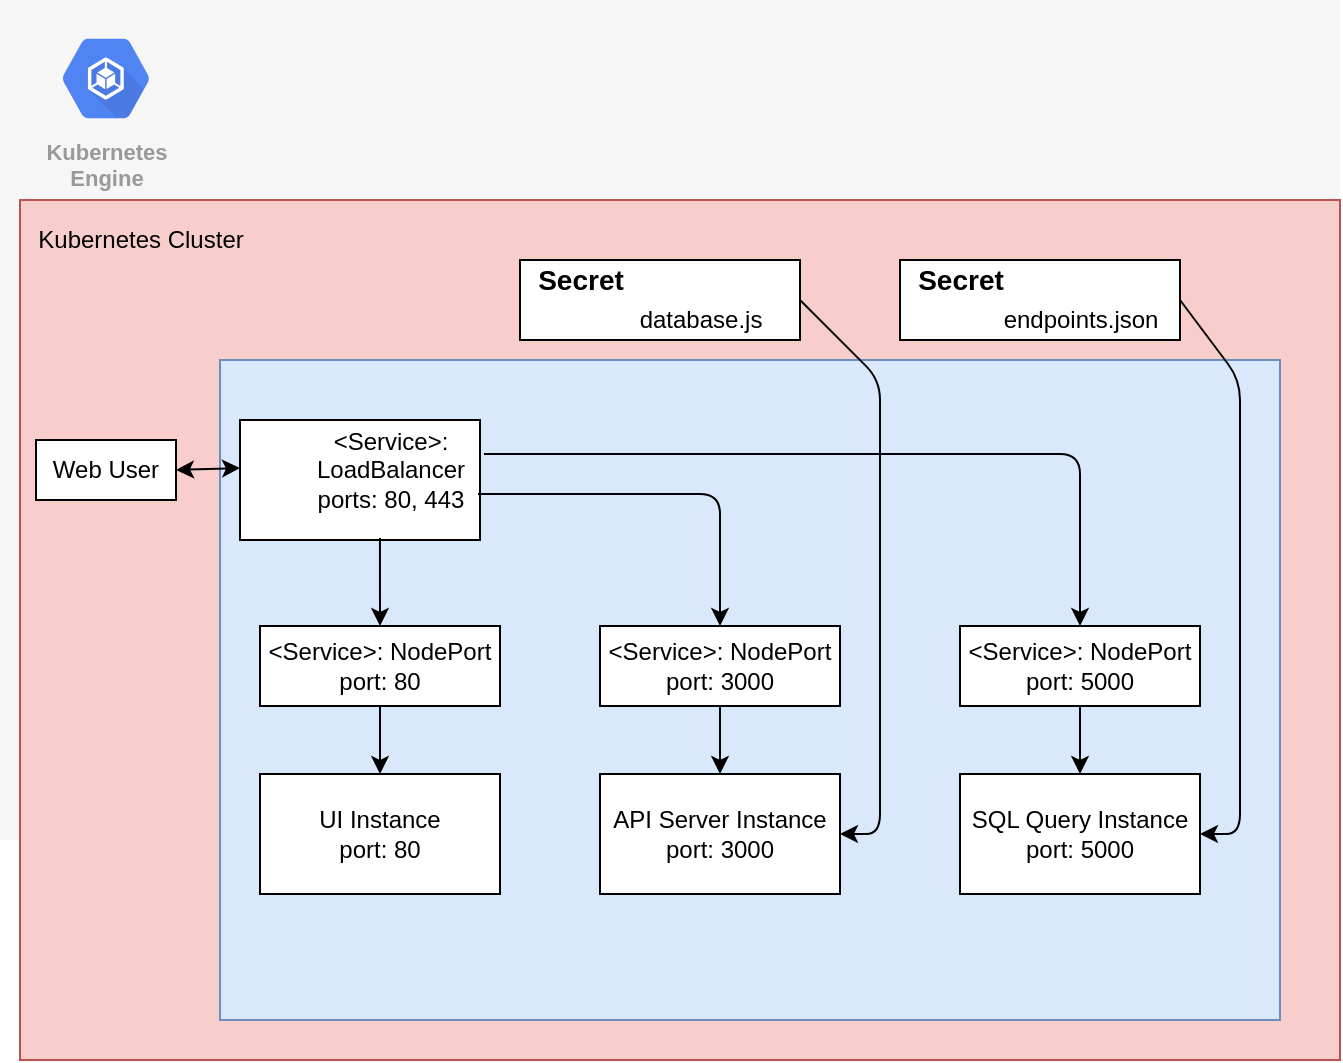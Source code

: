 <mxfile version="13.6.2" type="device"><diagram id="f106602c-feb2-e66a-4537-3a34d633f6aa" name="Page-1"><mxGraphModel dx="1102" dy="1000" grid="1" gridSize="10" guides="1" tooltips="1" connect="1" arrows="1" fold="1" page="1" pageScale="1" pageWidth="1169" pageHeight="827" background="#ffffff" math="0" shadow="0"><root><mxCell id="0"/><mxCell id="1" parent="0"/><mxCell id="14" value="" style="fillColor=#F6F6F6;strokeColor=none;shadow=0;gradientColor=none;fontSize=14;align=left;spacing=10;fontColor=#717171;9E9E9E;verticalAlign=top;spacingTop=-4;fontStyle=0;spacingLeft=40;html=1;" parent="1" vertex="1"><mxGeometry x="230" y="100" width="670" height="420" as="geometry"/></mxCell><mxCell id="rFJzxfn2sBxsZ2zf37yl-691" value="Kubernetes&#10;Engine" style="html=1;fillColor=#5184F3;strokeColor=none;verticalAlign=top;labelPosition=center;verticalLabelPosition=bottom;align=center;spacingTop=-6;fontSize=11;fontStyle=1;fontColor=#999999;shape=mxgraph.gcp2.hexIcon;prIcon=container_engine" parent="1" vertex="1"><mxGeometry x="250" y="110" width="66" height="58.5" as="geometry"/></mxCell><mxCell id="rFJzxfn2sBxsZ2zf37yl-693" value="" style="rounded=0;whiteSpace=wrap;html=1;fillColor=#f8cecc;strokeColor=#b85450;" parent="1" vertex="1"><mxGeometry x="240" y="200" width="660" height="430" as="geometry"/></mxCell><mxCell id="rFJzxfn2sBxsZ2zf37yl-694" value="" style="rounded=0;whiteSpace=wrap;html=1;fillColor=#dae8fc;strokeColor=#6c8ebf;" parent="1" vertex="1"><mxGeometry x="340" y="280" width="530" height="330" as="geometry"/></mxCell><mxCell id="rFJzxfn2sBxsZ2zf37yl-695" value="Kubernetes Cluster" style="text;html=1;resizable=0;autosize=1;align=center;verticalAlign=middle;points=[];fillColor=none;strokeColor=none;rounded=0;" parent="1" vertex="1"><mxGeometry x="240" y="210" width="120" height="20" as="geometry"/></mxCell><mxCell id="rFJzxfn2sBxsZ2zf37yl-696" value="" style="whiteSpace=wrap;html=1;" parent="1" vertex="1"><mxGeometry x="350" y="310" width="120" height="60" as="geometry"/></mxCell><mxCell id="rFJzxfn2sBxsZ2zf37yl-697" value="" style="shape=image;html=1;verticalAlign=top;verticalLabelPosition=bottom;labelBackgroundColor=#ffffff;imageAspect=0;aspect=fixed;image=https://cdn1.iconfinder.com/data/icons/hex-ico/128/ingress.png" parent="1" vertex="1"><mxGeometry x="350" y="320" width="28" height="28" as="geometry"/></mxCell><mxCell id="rFJzxfn2sBxsZ2zf37yl-698" value="&amp;lt;Service&amp;gt;: &lt;br&gt;LoadBalancer&lt;br&gt;ports: 80, 443" style="text;html=1;resizable=0;autosize=1;align=center;verticalAlign=middle;points=[];fillColor=none;strokeColor=none;rounded=0;" parent="1" vertex="1"><mxGeometry x="380" y="310" width="90" height="50" as="geometry"/></mxCell><mxCell id="rFJzxfn2sBxsZ2zf37yl-699" value="&amp;lt;Service&amp;gt;: NodePort&lt;br&gt;port: 80" style="whiteSpace=wrap;html=1;" parent="1" vertex="1"><mxGeometry x="360" y="413" width="120" height="40" as="geometry"/></mxCell><mxCell id="rFJzxfn2sBxsZ2zf37yl-700" value="&amp;lt;Service&amp;gt;: NodePort&lt;br&gt;port: 3000" style="whiteSpace=wrap;html=1;" parent="1" vertex="1"><mxGeometry x="530" y="413" width="120" height="40" as="geometry"/></mxCell><mxCell id="rFJzxfn2sBxsZ2zf37yl-701" value="UI Instance&lt;br&gt;port: 80" style="whiteSpace=wrap;html=1;" parent="1" vertex="1"><mxGeometry x="360" y="487" width="120" height="60" as="geometry"/></mxCell><mxCell id="rFJzxfn2sBxsZ2zf37yl-702" style="edgeStyle=orthogonalEdgeStyle;rounded=0;orthogonalLoop=1;jettySize=auto;html=1;exitX=0.5;exitY=1;exitDx=0;exitDy=0;" parent="1" source="rFJzxfn2sBxsZ2zf37yl-701" target="rFJzxfn2sBxsZ2zf37yl-701" edge="1"><mxGeometry relative="1" as="geometry"/></mxCell><mxCell id="rFJzxfn2sBxsZ2zf37yl-703" value="API Server Instance&lt;br&gt;port: 3000" style="whiteSpace=wrap;html=1;" parent="1" vertex="1"><mxGeometry x="530" y="487" width="120" height="60" as="geometry"/></mxCell><mxCell id="rFJzxfn2sBxsZ2zf37yl-705" value="" style="endArrow=classic;html=1;entryX=0.5;entryY=0;entryDx=0;entryDy=0;exitX=0.989;exitY=0.74;exitDx=0;exitDy=0;exitPerimeter=0;" parent="1" edge="1" target="rFJzxfn2sBxsZ2zf37yl-700" source="rFJzxfn2sBxsZ2zf37yl-698"><mxGeometry width="50" height="50" relative="1" as="geometry"><mxPoint x="471" y="326" as="sourcePoint"/><mxPoint x="745" y="350" as="targetPoint"/><Array as="points"><mxPoint x="590" y="347"/></Array></mxGeometry></mxCell><mxCell id="rFJzxfn2sBxsZ2zf37yl-706" value="" style="endArrow=classic;html=1;exitX=0.5;exitY=1;exitDx=0;exitDy=0;" parent="1" source="rFJzxfn2sBxsZ2zf37yl-699" target="rFJzxfn2sBxsZ2zf37yl-701" edge="1"><mxGeometry width="50" height="50" relative="1" as="geometry"><mxPoint x="474" y="724" as="sourcePoint"/><mxPoint x="524" y="674" as="targetPoint"/></mxGeometry></mxCell><mxCell id="rFJzxfn2sBxsZ2zf37yl-707" value="" style="endArrow=classic;html=1;exitX=0.5;exitY=1;exitDx=0;exitDy=0;" parent="1" source="rFJzxfn2sBxsZ2zf37yl-700" target="rFJzxfn2sBxsZ2zf37yl-703" edge="1"><mxGeometry width="50" height="50" relative="1" as="geometry"><mxPoint x="590" y="733" as="sourcePoint"/><mxPoint x="640" y="683" as="targetPoint"/></mxGeometry></mxCell><mxCell id="rFJzxfn2sBxsZ2zf37yl-708" value="Web User" style="whiteSpace=wrap;html=1;" parent="1" vertex="1"><mxGeometry x="248" y="320" width="70" height="30" as="geometry"/></mxCell><mxCell id="rFJzxfn2sBxsZ2zf37yl-709" value="" style="endArrow=classic;startArrow=classic;html=1;entryX=0;entryY=0.5;entryDx=0;entryDy=0;exitX=1;exitY=0.5;exitDx=0;exitDy=0;" parent="1" source="rFJzxfn2sBxsZ2zf37yl-708" target="rFJzxfn2sBxsZ2zf37yl-697" edge="1"><mxGeometry width="50" height="50" relative="1" as="geometry"><mxPoint x="160" y="440" as="sourcePoint"/><mxPoint x="210" y="390" as="targetPoint"/></mxGeometry></mxCell><mxCell id="rFJzxfn2sBxsZ2zf37yl-713" value="" style="endArrow=classic;html=1;exitX=1;exitY=0.5;exitDx=0;exitDy=0;entryX=1;entryY=0.5;entryDx=0;entryDy=0;" parent="1" source="rFJzxfn2sBxsZ2zf37yl-710" target="rFJzxfn2sBxsZ2zf37yl-703" edge="1"><mxGeometry width="50" height="50" relative="1" as="geometry"><mxPoint x="750" y="323" as="sourcePoint"/><mxPoint x="800" y="273" as="targetPoint"/><Array as="points"><mxPoint x="670" y="290"/><mxPoint x="670" y="517"/></Array></mxGeometry></mxCell><mxCell id="QuNQ_bEFY-uZZTJxHg5K-15" value="&amp;lt;Service&amp;gt;: NodePort&lt;br&gt;port: 5000" style="whiteSpace=wrap;html=1;" vertex="1" parent="1"><mxGeometry x="710" y="413" width="120" height="40" as="geometry"/></mxCell><mxCell id="QuNQ_bEFY-uZZTJxHg5K-16" value="SQL Query Instance&lt;br&gt;port: 5000" style="whiteSpace=wrap;html=1;" vertex="1" parent="1"><mxGeometry x="710" y="487" width="120" height="60" as="geometry"/></mxCell><mxCell id="QuNQ_bEFY-uZZTJxHg5K-20" value="" style="endArrow=classic;html=1;entryX=0.5;entryY=0;entryDx=0;entryDy=0;exitX=0.583;exitY=0.983;exitDx=0;exitDy=0;exitPerimeter=0;" edge="1" parent="1" source="rFJzxfn2sBxsZ2zf37yl-696" target="rFJzxfn2sBxsZ2zf37yl-699"><mxGeometry width="50" height="50" relative="1" as="geometry"><mxPoint x="120" y="460" as="sourcePoint"/><mxPoint x="170" y="410" as="targetPoint"/></mxGeometry></mxCell><mxCell id="QuNQ_bEFY-uZZTJxHg5K-21" value="" style="endArrow=classic;html=1;exitX=1;exitY=0.5;exitDx=0;exitDy=0;" edge="1" parent="1" source="QuNQ_bEFY-uZZTJxHg5K-17" target="QuNQ_bEFY-uZZTJxHg5K-16"><mxGeometry width="50" height="50" relative="1" as="geometry"><mxPoint x="810" y="250" as="sourcePoint"/><mxPoint x="830" y="517" as="targetPoint"/><Array as="points"><mxPoint x="850" y="290"/><mxPoint x="850" y="517"/></Array></mxGeometry></mxCell><mxCell id="QuNQ_bEFY-uZZTJxHg5K-23" value="" style="group" vertex="1" connectable="0" parent="1"><mxGeometry x="680" y="230" width="140" height="40" as="geometry"/></mxCell><mxCell id="QuNQ_bEFY-uZZTJxHg5K-17" value="" style="whiteSpace=wrap;html=1;" vertex="1" parent="QuNQ_bEFY-uZZTJxHg5K-23"><mxGeometry width="140" height="40" as="geometry"/></mxCell><mxCell id="QuNQ_bEFY-uZZTJxHg5K-18" value="&lt;b&gt;&lt;font style=&quot;font-size: 14px&quot;&gt;Secret&lt;/font&gt;&lt;/b&gt;" style="text;html=1;resizable=0;autosize=1;align=center;verticalAlign=middle;points=[];fillColor=none;strokeColor=none;rounded=0;" vertex="1" parent="QuNQ_bEFY-uZZTJxHg5K-23"><mxGeometry width="60" height="20" as="geometry"/></mxCell><mxCell id="QuNQ_bEFY-uZZTJxHg5K-19" value="endpoints.json" style="text;html=1;resizable=0;autosize=1;align=center;verticalAlign=middle;points=[];fillColor=none;strokeColor=none;rounded=0;" vertex="1" parent="QuNQ_bEFY-uZZTJxHg5K-23"><mxGeometry x="45" y="20" width="90" height="20" as="geometry"/></mxCell><mxCell id="QuNQ_bEFY-uZZTJxHg5K-24" value="" style="group" vertex="1" connectable="0" parent="1"><mxGeometry x="490" y="230" width="140" height="40" as="geometry"/></mxCell><mxCell id="rFJzxfn2sBxsZ2zf37yl-710" value="" style="whiteSpace=wrap;html=1;" parent="QuNQ_bEFY-uZZTJxHg5K-24" vertex="1"><mxGeometry width="140" height="40" as="geometry"/></mxCell><mxCell id="rFJzxfn2sBxsZ2zf37yl-711" value="&lt;b&gt;&lt;font style=&quot;font-size: 14px&quot;&gt;Secret&lt;/font&gt;&lt;/b&gt;" style="text;html=1;resizable=0;autosize=1;align=center;verticalAlign=middle;points=[];fillColor=none;strokeColor=none;rounded=0;" parent="QuNQ_bEFY-uZZTJxHg5K-24" vertex="1"><mxGeometry width="60" height="20" as="geometry"/></mxCell><mxCell id="rFJzxfn2sBxsZ2zf37yl-712" value="database.js" style="text;html=1;resizable=0;autosize=1;align=center;verticalAlign=middle;points=[];fillColor=none;strokeColor=none;rounded=0;" parent="QuNQ_bEFY-uZZTJxHg5K-24" vertex="1"><mxGeometry x="50" y="20" width="80" height="20" as="geometry"/></mxCell><mxCell id="QuNQ_bEFY-uZZTJxHg5K-25" value="" style="endArrow=classic;html=1;exitX=1.022;exitY=0.34;exitDx=0;exitDy=0;exitPerimeter=0;entryX=0.5;entryY=0;entryDx=0;entryDy=0;" edge="1" parent="1" source="rFJzxfn2sBxsZ2zf37yl-698" target="QuNQ_bEFY-uZZTJxHg5K-15"><mxGeometry width="50" height="50" relative="1" as="geometry"><mxPoint x="740" y="370" as="sourcePoint"/><mxPoint x="790" y="320" as="targetPoint"/><Array as="points"><mxPoint x="770" y="327"/></Array></mxGeometry></mxCell><mxCell id="QuNQ_bEFY-uZZTJxHg5K-26" value="" style="endArrow=classic;html=1;entryX=0.5;entryY=0;entryDx=0;entryDy=0;exitX=0.5;exitY=1;exitDx=0;exitDy=0;" edge="1" parent="1" source="QuNQ_bEFY-uZZTJxHg5K-15" target="QuNQ_bEFY-uZZTJxHg5K-16"><mxGeometry width="50" height="50" relative="1" as="geometry"><mxPoint x="960" y="440" as="sourcePoint"/><mxPoint x="1010" y="390" as="targetPoint"/></mxGeometry></mxCell></root></mxGraphModel></diagram></mxfile>